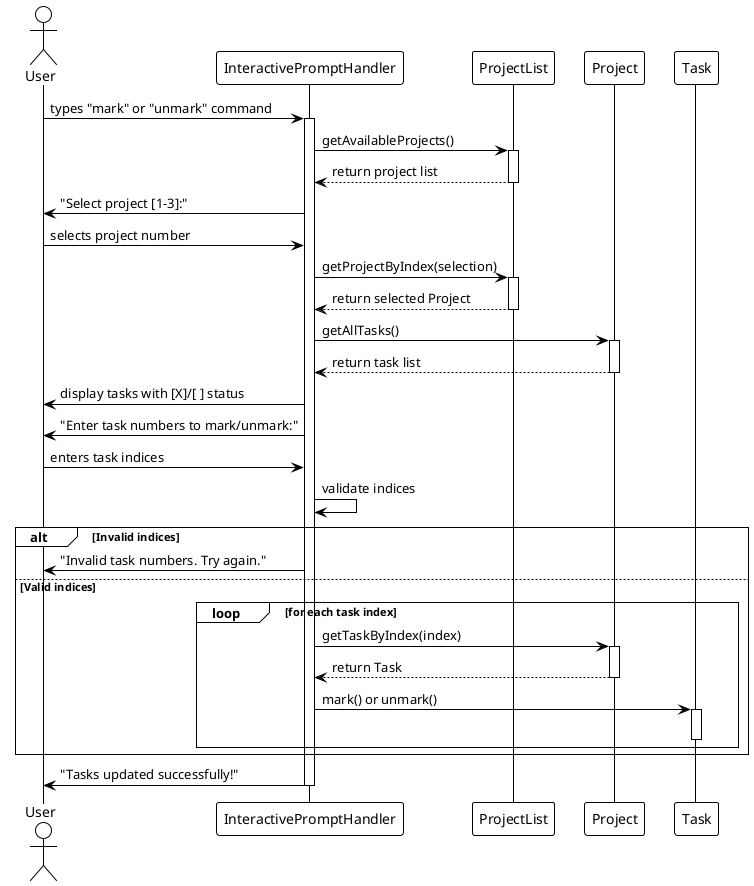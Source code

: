 @startuml Mark/Unmark Command Sequence Diagram
!theme plain
skinparam classAttributeIconSize 0
hide stereotype

actor User
participant InteractivePromptHandler
participant ProjectList
participant Project
participant Task

User -> InteractivePromptHandler: types "mark" or "unmark" command
activate InteractivePromptHandler
InteractivePromptHandler -> ProjectList: getAvailableProjects()
activate ProjectList
ProjectList --> InteractivePromptHandler: return project list
deactivate ProjectList
InteractivePromptHandler -> User: "Select project [1-3]:"

User -> InteractivePromptHandler: selects project number
InteractivePromptHandler -> ProjectList: getProjectByIndex(selection)
activate ProjectList
ProjectList --> InteractivePromptHandler: return selected Project
deactivate ProjectList

InteractivePromptHandler -> Project: getAllTasks()
activate Project
Project --> InteractivePromptHandler: return task list
deactivate Project
InteractivePromptHandler -> User: display tasks with [X]/[ ] status

InteractivePromptHandler -> User: "Enter task numbers to mark/unmark:"
User -> InteractivePromptHandler: enters task indices

InteractivePromptHandler -> InteractivePromptHandler: validate indices
alt Invalid indices
    InteractivePromptHandler -> User: "Invalid task numbers. Try again."
else Valid indices
    loop for each task index
        InteractivePromptHandler -> Project: getTaskByIndex(index)
        activate Project
        Project --> InteractivePromptHandler: return Task
        deactivate Project
        InteractivePromptHandler -> Task: mark() or unmark()
        activate Task
        deactivate Task
    end
end

InteractivePromptHandler -> User: "Tasks updated successfully!"
deactivate InteractivePromptHandler

@enduml
